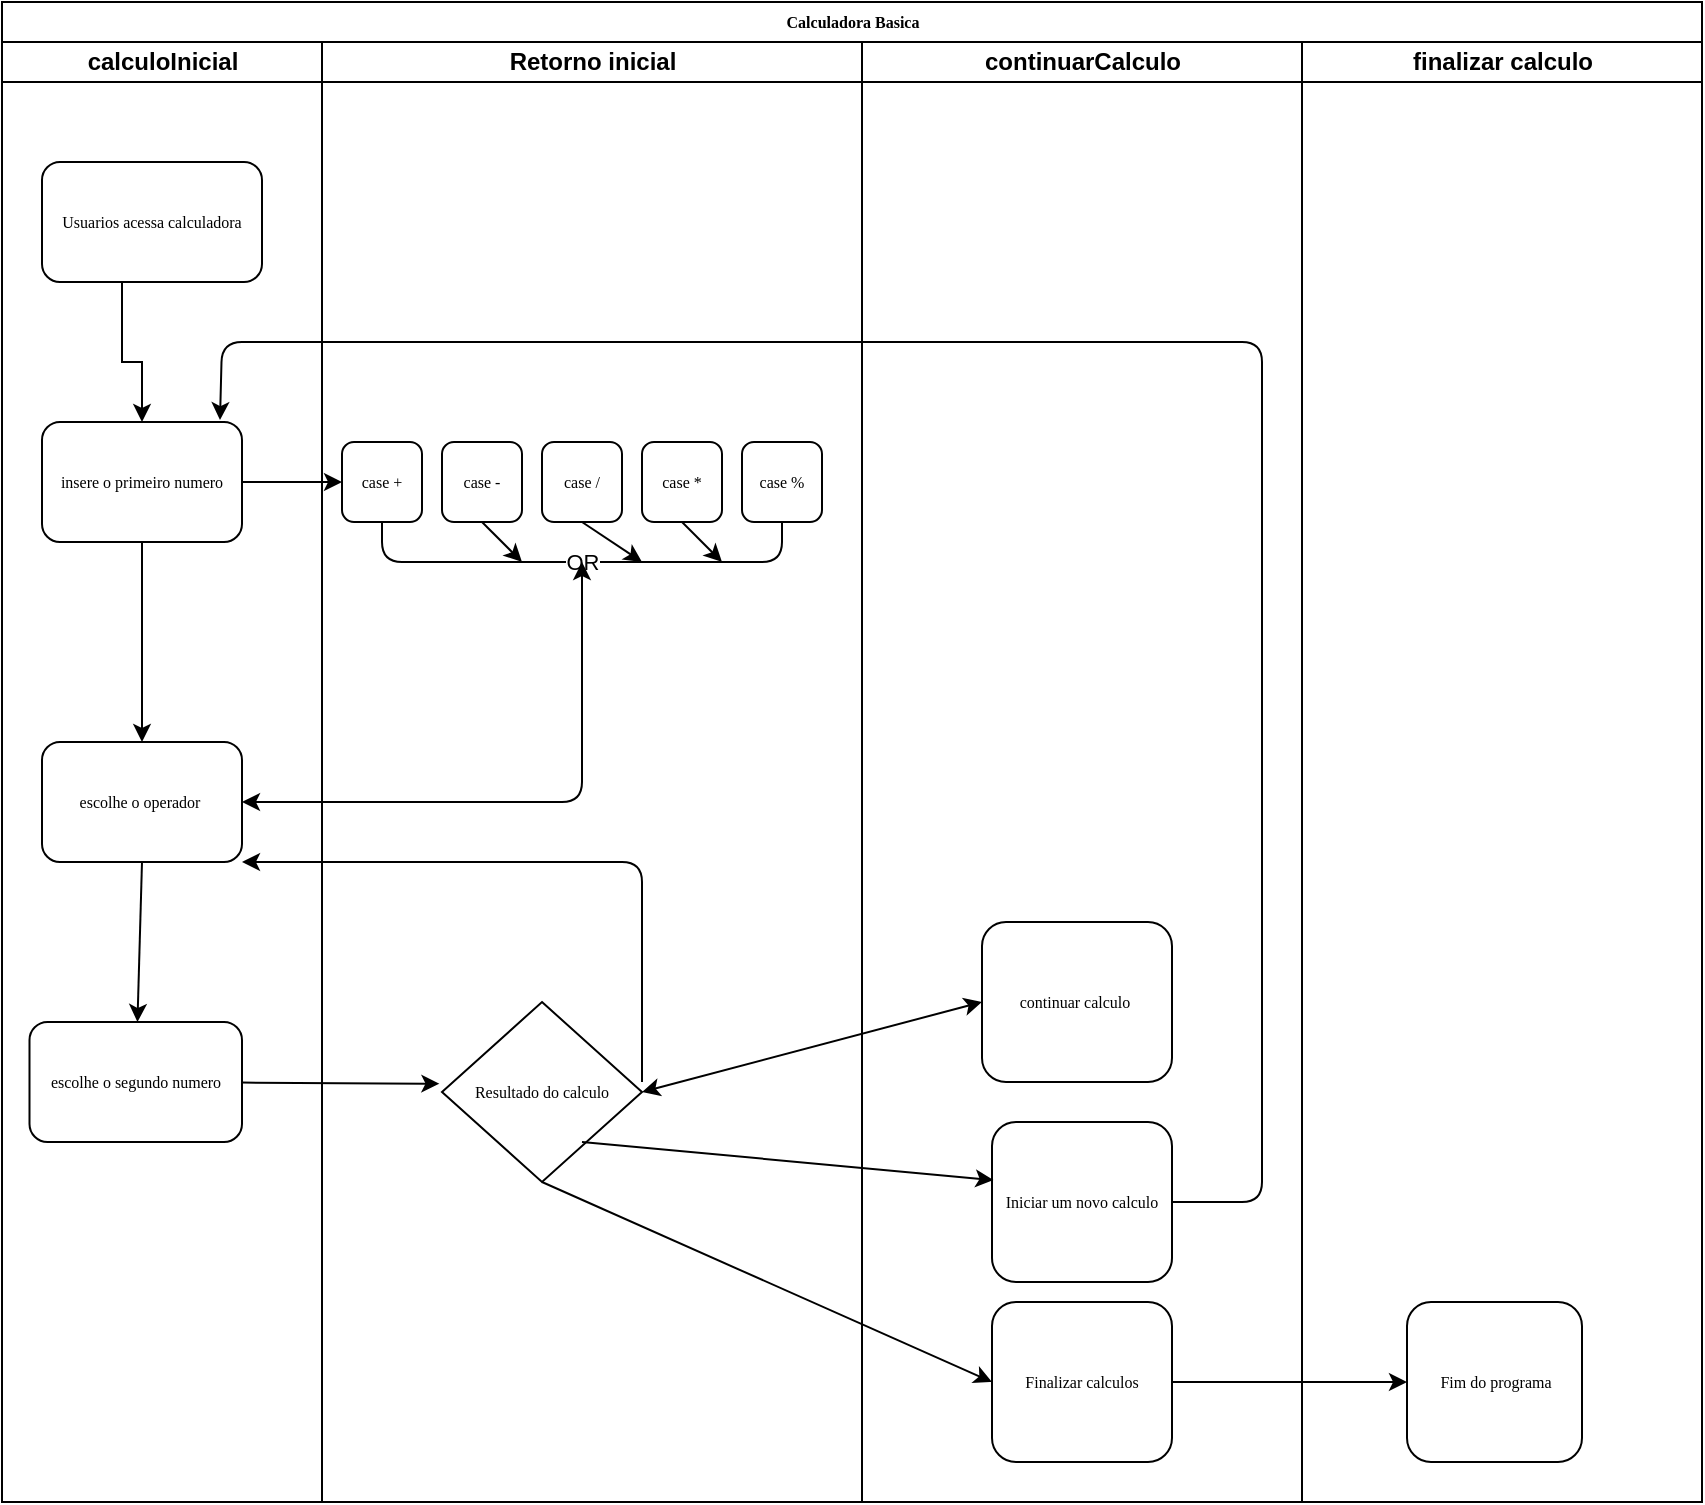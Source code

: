 <mxfile>
    <diagram name="Page-1" id="74e2e168-ea6b-b213-b513-2b3c1d86103e">
        <mxGraphModel dx="570" dy="261" grid="1" gridSize="10" guides="1" tooltips="1" connect="1" arrows="1" fold="1" page="1" pageScale="1" pageWidth="1100" pageHeight="850" background="none" math="0" shadow="0">
            <root>
                <mxCell id="0"/>
                <mxCell id="1" parent="0"/>
                <mxCell id="2" style="edgeStyle=none;html=1;" parent="1" source="ts5IIC8_dHY75ToimOqZ-8" edge="1">
                    <mxGeometry relative="1" as="geometry">
                        <mxPoint x="140" y="550" as="targetPoint"/>
                    </mxGeometry>
                </mxCell>
                <mxCell id="39" style="edgeStyle=none;html=1;exitX=0.5;exitY=1;exitDx=0;exitDy=0;elbow=vertical;" parent="1" source="ts5IIC8_dHY75ToimOqZ-6" edge="1">
                    <mxGeometry relative="1" as="geometry">
                        <mxPoint x="290" y="400" as="targetPoint"/>
                    </mxGeometry>
                </mxCell>
                <mxCell id="40" style="edgeStyle=none;html=1;exitX=0.5;exitY=1;exitDx=0;exitDy=0;elbow=vertical;" parent="1" source="4" edge="1">
                    <mxGeometry relative="1" as="geometry">
                        <mxPoint x="350" y="400" as="targetPoint"/>
                    </mxGeometry>
                </mxCell>
                <mxCell id="41" style="edgeStyle=none;html=1;exitX=0.5;exitY=1;exitDx=0;exitDy=0;elbow=vertical;" parent="1" source="5" edge="1">
                    <mxGeometry relative="1" as="geometry">
                        <mxPoint x="390" y="400" as="targetPoint"/>
                    </mxGeometry>
                </mxCell>
                <mxCell id="77e6c97f196da883-1" value="Calculadora Basica" style="swimlane;html=1;childLayout=stackLayout;startSize=20;rounded=0;shadow=0;labelBackgroundColor=none;strokeWidth=1;fontFamily=Verdana;fontSize=8;align=center;" parent="1" vertex="1">
                    <mxGeometry x="30" y="120" width="850" height="750" as="geometry"/>
                </mxCell>
                <mxCell id="77e6c97f196da883-2" value="calculoInicial" style="swimlane;html=1;startSize=20;" parent="77e6c97f196da883-1" vertex="1">
                    <mxGeometry y="20" width="160" height="730" as="geometry">
                        <mxRectangle y="20" width="40" height="730" as="alternateBounds"/>
                    </mxGeometry>
                </mxCell>
                <mxCell id="ts5IIC8_dHY75ToimOqZ-5" style="edgeStyle=orthogonalEdgeStyle;rounded=0;orthogonalLoop=1;jettySize=auto;html=1;entryX=0.5;entryY=0;entryDx=0;entryDy=0;" parent="77e6c97f196da883-2" source="77e6c97f196da883-8" target="77e6c97f196da883-9" edge="1">
                    <mxGeometry relative="1" as="geometry">
                        <Array as="points">
                            <mxPoint x="60" y="160"/>
                            <mxPoint x="70" y="160"/>
                        </Array>
                    </mxGeometry>
                </mxCell>
                <mxCell id="77e6c97f196da883-8" value="Usuarios acessa calculadora" style="rounded=1;whiteSpace=wrap;html=1;shadow=0;labelBackgroundColor=none;strokeWidth=1;fontFamily=Verdana;fontSize=8;align=center;" parent="77e6c97f196da883-2" vertex="1">
                    <mxGeometry x="20" y="60" width="110" height="60" as="geometry"/>
                </mxCell>
                <mxCell id="ts5IIC8_dHY75ToimOqZ-9" style="edgeStyle=orthogonalEdgeStyle;rounded=0;orthogonalLoop=1;jettySize=auto;html=1;exitX=0.5;exitY=1;exitDx=0;exitDy=0;entryX=0.5;entryY=0;entryDx=0;entryDy=0;" parent="77e6c97f196da883-2" source="77e6c97f196da883-9" target="ts5IIC8_dHY75ToimOqZ-8" edge="1">
                    <mxGeometry relative="1" as="geometry"/>
                </mxCell>
                <mxCell id="77e6c97f196da883-9" value="insere o primeiro numero" style="rounded=1;whiteSpace=wrap;html=1;shadow=0;labelBackgroundColor=none;strokeWidth=1;fontFamily=Verdana;fontSize=8;align=center;" parent="77e6c97f196da883-2" vertex="1">
                    <mxGeometry x="20" y="190" width="100" height="60" as="geometry"/>
                </mxCell>
                <mxCell id="45" style="edgeStyle=none;html=1;exitX=0.5;exitY=1;exitDx=0;exitDy=0;elbow=vertical;" parent="77e6c97f196da883-2" source="ts5IIC8_dHY75ToimOqZ-8" target="ts5IIC8_dHY75ToimOqZ-94" edge="1">
                    <mxGeometry relative="1" as="geometry"/>
                </mxCell>
                <mxCell id="ts5IIC8_dHY75ToimOqZ-8" value="escolhe o operador&amp;nbsp;" style="rounded=1;whiteSpace=wrap;html=1;shadow=0;labelBackgroundColor=none;strokeWidth=1;fontFamily=Verdana;fontSize=8;align=center;" parent="77e6c97f196da883-2" vertex="1">
                    <mxGeometry x="20" y="350" width="100" height="60" as="geometry"/>
                </mxCell>
                <mxCell id="ts5IIC8_dHY75ToimOqZ-94" value="escolhe o segundo numero" style="rounded=1;whiteSpace=wrap;html=1;shadow=0;labelBackgroundColor=none;strokeWidth=1;fontFamily=Verdana;fontSize=8;align=center;" parent="77e6c97f196da883-2" vertex="1">
                    <mxGeometry x="13.75" y="490" width="106.25" height="60" as="geometry"/>
                </mxCell>
                <mxCell id="77e6c97f196da883-3" value="Retorno inicial" style="swimlane;html=1;startSize=20;" parent="77e6c97f196da883-1" vertex="1">
                    <mxGeometry x="160" y="20" width="270" height="730" as="geometry"/>
                </mxCell>
                <mxCell id="77e6c97f196da883-11" value="case +" style="rounded=1;whiteSpace=wrap;html=1;shadow=0;labelBackgroundColor=none;strokeWidth=1;fontFamily=Verdana;fontSize=8;align=center;" parent="77e6c97f196da883-3" vertex="1">
                    <mxGeometry x="10" y="200" width="40" height="40" as="geometry"/>
                </mxCell>
                <mxCell id="ts5IIC8_dHY75ToimOqZ-6" value="case -" style="rounded=1;whiteSpace=wrap;html=1;shadow=0;labelBackgroundColor=none;strokeWidth=1;fontFamily=Verdana;fontSize=8;align=center;" parent="77e6c97f196da883-3" vertex="1">
                    <mxGeometry x="60" y="200" width="40" height="40" as="geometry"/>
                </mxCell>
                <mxCell id="4" value="case /" style="rounded=1;whiteSpace=wrap;html=1;shadow=0;labelBackgroundColor=none;strokeWidth=1;fontFamily=Verdana;fontSize=8;align=center;" parent="77e6c97f196da883-3" vertex="1">
                    <mxGeometry x="110" y="200" width="40" height="40" as="geometry"/>
                </mxCell>
                <mxCell id="5" value="case *" style="rounded=1;whiteSpace=wrap;html=1;shadow=0;labelBackgroundColor=none;strokeWidth=1;fontFamily=Verdana;fontSize=8;align=center;" parent="77e6c97f196da883-3" vertex="1">
                    <mxGeometry x="160" y="200" width="40" height="40" as="geometry"/>
                </mxCell>
                <mxCell id="6" value="case %" style="rounded=1;whiteSpace=wrap;html=1;shadow=0;labelBackgroundColor=none;strokeWidth=1;fontFamily=Verdana;fontSize=8;align=center;" parent="77e6c97f196da883-3" vertex="1">
                    <mxGeometry x="210" y="200" width="40" height="40" as="geometry"/>
                </mxCell>
                <mxCell id="25" value="Resultado do calculo" style="rhombus;whiteSpace=wrap;html=1;rounded=0;shadow=0;labelBackgroundColor=none;strokeWidth=1;fontFamily=Verdana;fontSize=8;align=center;" parent="77e6c97f196da883-3" vertex="1">
                    <mxGeometry x="60" y="480" width="100" height="90" as="geometry"/>
                </mxCell>
                <mxCell id="37" value="OR" style="endArrow=none;html=1;elbow=vertical;exitX=0.5;exitY=1;exitDx=0;exitDy=0;entryX=0.5;entryY=1;entryDx=0;entryDy=0;" parent="77e6c97f196da883-3" source="77e6c97f196da883-11" target="6" edge="1">
                    <mxGeometry width="50" height="50" relative="1" as="geometry">
                        <mxPoint x="30" y="270" as="sourcePoint"/>
                        <mxPoint x="240" y="260" as="targetPoint"/>
                        <Array as="points">
                            <mxPoint x="30" y="260"/>
                            <mxPoint x="70" y="260"/>
                            <mxPoint x="230" y="260"/>
                        </Array>
                    </mxGeometry>
                </mxCell>
                <mxCell id="77e6c97f196da883-4" value="continuarCalculo" style="swimlane;html=1;startSize=20;" parent="77e6c97f196da883-1" vertex="1">
                    <mxGeometry x="430" y="20" width="220" height="730" as="geometry"/>
                </mxCell>
                <mxCell id="ts5IIC8_dHY75ToimOqZ-96" value="continuar calculo&amp;nbsp;" style="rounded=1;whiteSpace=wrap;html=1;shadow=0;labelBackgroundColor=none;strokeWidth=1;fontFamily=Verdana;fontSize=8;align=center;" parent="77e6c97f196da883-4" vertex="1">
                    <mxGeometry x="60" y="440" width="95" height="80" as="geometry"/>
                </mxCell>
                <mxCell id="17" value="Iniciar um novo calculo" style="rounded=1;whiteSpace=wrap;html=1;shadow=0;labelBackgroundColor=none;strokeWidth=1;fontFamily=Verdana;fontSize=8;align=center;" parent="77e6c97f196da883-4" vertex="1">
                    <mxGeometry x="65" y="540" width="90" height="80" as="geometry"/>
                </mxCell>
                <mxCell id="23" value="Finalizar calculos" style="rounded=1;whiteSpace=wrap;html=1;shadow=0;labelBackgroundColor=none;strokeWidth=1;fontFamily=Verdana;fontSize=8;align=center;" parent="77e6c97f196da883-4" vertex="1">
                    <mxGeometry x="65" y="630" width="90" height="80" as="geometry"/>
                </mxCell>
                <mxCell id="77e6c97f196da883-5" value="finalizar calculo" style="swimlane;html=1;startSize=20;" parent="77e6c97f196da883-1" vertex="1">
                    <mxGeometry x="650" y="20" width="200" height="730" as="geometry"/>
                </mxCell>
                <mxCell id="ts5IIC8_dHY75ToimOqZ-76" value="Fim do programa" style="rounded=1;whiteSpace=wrap;html=1;shadow=0;labelBackgroundColor=none;strokeWidth=1;fontFamily=Verdana;fontSize=8;align=center;" parent="77e6c97f196da883-5" vertex="1">
                    <mxGeometry x="52.5" y="630" width="87.5" height="80" as="geometry"/>
                </mxCell>
                <mxCell id="3" style="edgeStyle=none;html=1;exitX=1;exitY=0.5;exitDx=0;exitDy=0;entryX=0;entryY=0.5;entryDx=0;entryDy=0;" parent="77e6c97f196da883-1" source="77e6c97f196da883-9" target="77e6c97f196da883-11" edge="1">
                    <mxGeometry relative="1" as="geometry"/>
                </mxCell>
                <mxCell id="14" style="edgeStyle=none;html=1;entryX=-0.013;entryY=0.454;entryDx=0;entryDy=0;entryPerimeter=0;" parent="77e6c97f196da883-1" source="ts5IIC8_dHY75ToimOqZ-94" target="25" edge="1">
                    <mxGeometry relative="1" as="geometry">
                        <mxPoint x="210.0" y="545.0" as="targetPoint"/>
                    </mxGeometry>
                </mxCell>
                <mxCell id="21" style="edgeStyle=none;html=1;exitX=0.7;exitY=0.778;exitDx=0;exitDy=0;entryX=0.008;entryY=0.363;entryDx=0;entryDy=0;entryPerimeter=0;exitPerimeter=0;" parent="77e6c97f196da883-1" source="25" target="17" edge="1">
                    <mxGeometry relative="1" as="geometry">
                        <mxPoint x="340" y="562.5" as="sourcePoint"/>
                    </mxGeometry>
                </mxCell>
                <mxCell id="22" style="edgeStyle=none;html=1;entryX=0.89;entryY=-0.016;entryDx=0;entryDy=0;entryPerimeter=0;exitX=1;exitY=0.5;exitDx=0;exitDy=0;" parent="77e6c97f196da883-1" source="17" target="77e6c97f196da883-9" edge="1">
                    <mxGeometry relative="1" as="geometry">
                        <mxPoint x="495" y="560" as="sourcePoint"/>
                        <Array as="points">
                            <mxPoint x="630" y="600"/>
                            <mxPoint x="630" y="170"/>
                            <mxPoint x="110" y="170"/>
                        </Array>
                    </mxGeometry>
                </mxCell>
                <mxCell id="24" style="edgeStyle=none;html=1;entryX=0;entryY=0.5;entryDx=0;entryDy=0;exitX=0.5;exitY=1;exitDx=0;exitDy=0;" parent="77e6c97f196da883-1" source="25" target="23" edge="1">
                    <mxGeometry relative="1" as="geometry">
                        <mxPoint x="310" y="580" as="sourcePoint"/>
                    </mxGeometry>
                </mxCell>
                <mxCell id="46" value="" style="endArrow=classic;startArrow=classic;html=1;elbow=vertical;entryX=0;entryY=0.5;entryDx=0;entryDy=0;exitX=1;exitY=0.5;exitDx=0;exitDy=0;" parent="77e6c97f196da883-1" source="25" target="ts5IIC8_dHY75ToimOqZ-96" edge="1">
                    <mxGeometry width="50" height="50" relative="1" as="geometry">
                        <mxPoint x="270" y="500" as="sourcePoint"/>
                        <mxPoint x="320" y="450" as="targetPoint"/>
                        <Array as="points"/>
                    </mxGeometry>
                </mxCell>
                <mxCell id="47" style="edgeStyle=none;html=1;entryX=1;entryY=1;entryDx=0;entryDy=0;elbow=vertical;exitX=1;exitY=0.444;exitDx=0;exitDy=0;exitPerimeter=0;" parent="77e6c97f196da883-1" source="25" target="ts5IIC8_dHY75ToimOqZ-8" edge="1">
                    <mxGeometry relative="1" as="geometry">
                        <Array as="points">
                            <mxPoint x="320" y="430"/>
                        </Array>
                    </mxGeometry>
                </mxCell>
                <mxCell id="48" style="edgeStyle=none;html=1;exitX=1;exitY=0.5;exitDx=0;exitDy=0;entryX=0;entryY=0.5;entryDx=0;entryDy=0;elbow=vertical;" parent="77e6c97f196da883-1" source="23" target="ts5IIC8_dHY75ToimOqZ-76" edge="1">
                    <mxGeometry relative="1" as="geometry"/>
                </mxCell>
                <mxCell id="44" value="" style="endArrow=classic;startArrow=classic;html=1;elbow=vertical;exitX=1;exitY=0.5;exitDx=0;exitDy=0;" parent="1" source="ts5IIC8_dHY75ToimOqZ-8" edge="1">
                    <mxGeometry width="50" height="50" relative="1" as="geometry">
                        <mxPoint x="300" y="540" as="sourcePoint"/>
                        <mxPoint x="320" y="400" as="targetPoint"/>
                        <Array as="points">
                            <mxPoint x="320" y="520"/>
                        </Array>
                    </mxGeometry>
                </mxCell>
            </root>
        </mxGraphModel>
    </diagram>
</mxfile>